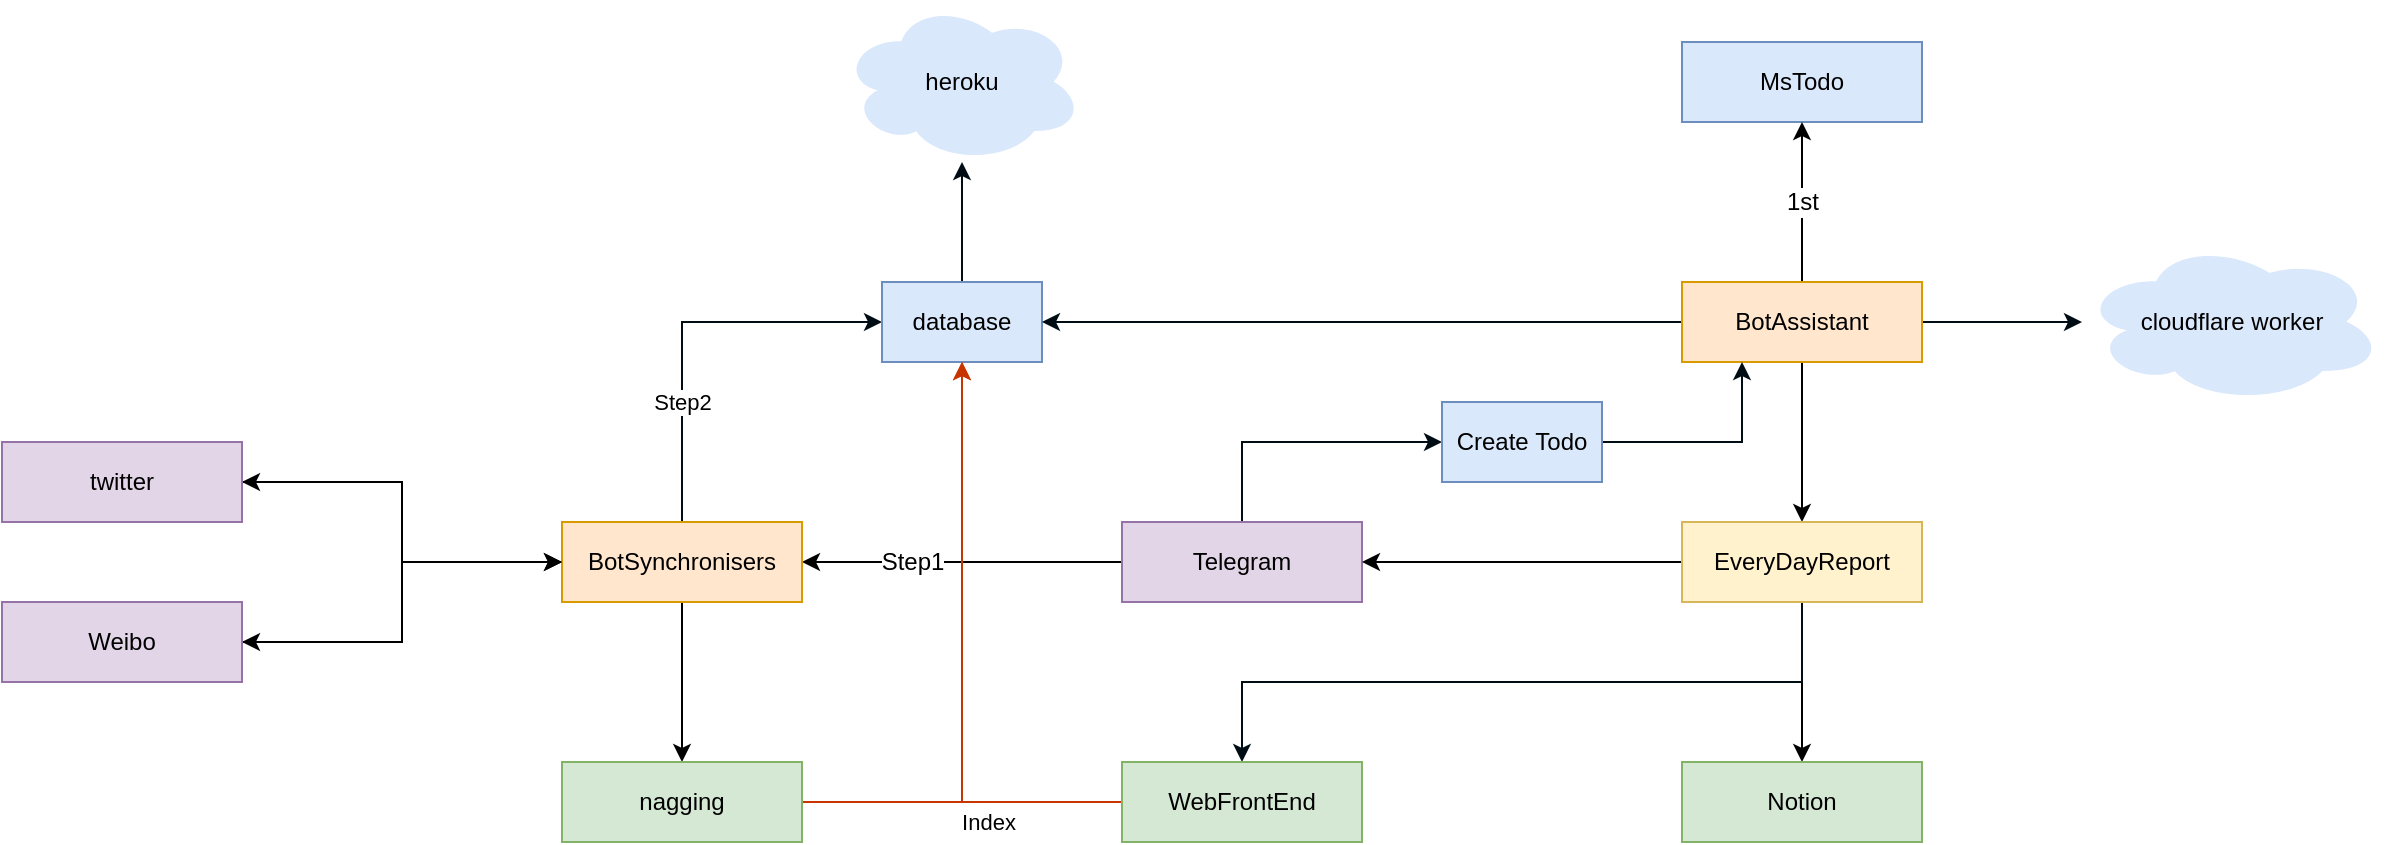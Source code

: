<mxfile version="14.9.2" type="github">
  <diagram id="Yl6dV2IaEoDvSQR5ONot" name="第 1 页">
    <mxGraphModel dx="2249" dy="833" grid="1" gridSize="10" guides="1" tooltips="1" connect="1" arrows="1" fold="1" page="1" pageScale="1" pageWidth="827" pageHeight="1169" math="0" shadow="0">
      <root>
        <mxCell id="0" />
        <mxCell id="1" parent="0" />
        <mxCell id="vvfs7sWrqaEK6Ch1blQx-27" style="edgeStyle=orthogonalEdgeStyle;rounded=0;orthogonalLoop=1;jettySize=auto;html=1;exitX=0;exitY=0.5;exitDx=0;exitDy=0;entryX=1;entryY=0.5;entryDx=0;entryDy=0;" edge="1" parent="1" source="vvfs7sWrqaEK6Ch1blQx-1" target="vvfs7sWrqaEK6Ch1blQx-3">
          <mxGeometry relative="1" as="geometry" />
        </mxCell>
        <mxCell id="vvfs7sWrqaEK6Ch1blQx-50" style="edgeStyle=orthogonalEdgeStyle;rounded=0;orthogonalLoop=1;jettySize=auto;html=1;exitX=0.5;exitY=0;exitDx=0;exitDy=0;entryX=0;entryY=0.5;entryDx=0;entryDy=0;strokeColor=#000D14;" edge="1" parent="1" source="vvfs7sWrqaEK6Ch1blQx-1" target="vvfs7sWrqaEK6Ch1blQx-49">
          <mxGeometry relative="1" as="geometry" />
        </mxCell>
        <mxCell id="vvfs7sWrqaEK6Ch1blQx-1" value="Telegram" style="rounded=0;whiteSpace=wrap;html=1;fillColor=#e1d5e7;strokeColor=#9673a6;" vertex="1" parent="1">
          <mxGeometry x="360" y="320" width="120" height="40" as="geometry" />
        </mxCell>
        <mxCell id="vvfs7sWrqaEK6Ch1blQx-26" style="edgeStyle=orthogonalEdgeStyle;rounded=0;orthogonalLoop=1;jettySize=auto;html=1;exitX=0.5;exitY=1;exitDx=0;exitDy=0;entryX=0.5;entryY=0;entryDx=0;entryDy=0;" edge="1" parent="1" source="vvfs7sWrqaEK6Ch1blQx-3" target="vvfs7sWrqaEK6Ch1blQx-8">
          <mxGeometry relative="1" as="geometry" />
        </mxCell>
        <mxCell id="vvfs7sWrqaEK6Ch1blQx-28" style="edgeStyle=orthogonalEdgeStyle;rounded=0;orthogonalLoop=1;jettySize=auto;html=1;exitX=0;exitY=0.5;exitDx=0;exitDy=0;entryX=1;entryY=0.5;entryDx=0;entryDy=0;" edge="1" parent="1" source="vvfs7sWrqaEK6Ch1blQx-3" target="vvfs7sWrqaEK6Ch1blQx-6">
          <mxGeometry relative="1" as="geometry" />
        </mxCell>
        <mxCell id="vvfs7sWrqaEK6Ch1blQx-29" style="edgeStyle=orthogonalEdgeStyle;rounded=0;orthogonalLoop=1;jettySize=auto;html=1;exitX=0;exitY=0.5;exitDx=0;exitDy=0;entryX=1;entryY=0.5;entryDx=0;entryDy=0;" edge="1" parent="1" source="vvfs7sWrqaEK6Ch1blQx-3" target="vvfs7sWrqaEK6Ch1blQx-5">
          <mxGeometry relative="1" as="geometry" />
        </mxCell>
        <mxCell id="vvfs7sWrqaEK6Ch1blQx-32" style="edgeStyle=orthogonalEdgeStyle;rounded=0;orthogonalLoop=1;jettySize=auto;html=1;exitX=0.5;exitY=0;exitDx=0;exitDy=0;entryX=0;entryY=0.5;entryDx=0;entryDy=0;strokeColor=#000D14;" edge="1" parent="1" source="vvfs7sWrqaEK6Ch1blQx-3" target="vvfs7sWrqaEK6Ch1blQx-7">
          <mxGeometry relative="1" as="geometry" />
        </mxCell>
        <mxCell id="vvfs7sWrqaEK6Ch1blQx-41" value="Step2" style="edgeLabel;html=1;align=center;verticalAlign=middle;resizable=0;points=[];" vertex="1" connectable="0" parent="vvfs7sWrqaEK6Ch1blQx-32">
          <mxGeometry x="-0.4" y="-6" relative="1" as="geometry">
            <mxPoint x="-6" as="offset" />
          </mxGeometry>
        </mxCell>
        <mxCell id="vvfs7sWrqaEK6Ch1blQx-3" value="BotSynchronisers" style="whiteSpace=wrap;html=1;rounded=0;fillColor=#ffe6cc;strokeColor=#d79b00;" vertex="1" parent="1">
          <mxGeometry x="80" y="320" width="120" height="40" as="geometry" />
        </mxCell>
        <mxCell id="vvfs7sWrqaEK6Ch1blQx-24" style="edgeStyle=orthogonalEdgeStyle;rounded=0;orthogonalLoop=1;jettySize=auto;html=1;exitX=1;exitY=0.5;exitDx=0;exitDy=0;" edge="1" parent="1" source="vvfs7sWrqaEK6Ch1blQx-5" target="vvfs7sWrqaEK6Ch1blQx-3">
          <mxGeometry relative="1" as="geometry" />
        </mxCell>
        <mxCell id="vvfs7sWrqaEK6Ch1blQx-5" value="Weibo" style="rounded=0;whiteSpace=wrap;html=1;fillColor=#e1d5e7;strokeColor=#9673a6;" vertex="1" parent="1">
          <mxGeometry x="-200" y="360" width="120" height="40" as="geometry" />
        </mxCell>
        <mxCell id="vvfs7sWrqaEK6Ch1blQx-25" style="edgeStyle=orthogonalEdgeStyle;rounded=0;orthogonalLoop=1;jettySize=auto;html=1;exitX=1;exitY=0.5;exitDx=0;exitDy=0;entryX=0;entryY=0.5;entryDx=0;entryDy=0;" edge="1" parent="1" source="vvfs7sWrqaEK6Ch1blQx-6" target="vvfs7sWrqaEK6Ch1blQx-3">
          <mxGeometry relative="1" as="geometry">
            <Array as="points">
              <mxPoint y="300" />
              <mxPoint y="340" />
            </Array>
          </mxGeometry>
        </mxCell>
        <mxCell id="vvfs7sWrqaEK6Ch1blQx-6" value="twitter" style="rounded=0;whiteSpace=wrap;html=1;fillColor=#e1d5e7;strokeColor=#9673a6;" vertex="1" parent="1">
          <mxGeometry x="-200" y="280" width="120" height="40" as="geometry" />
        </mxCell>
        <mxCell id="vvfs7sWrqaEK6Ch1blQx-44" value="" style="edgeStyle=orthogonalEdgeStyle;rounded=0;orthogonalLoop=1;jettySize=auto;html=1;strokeColor=#000D14;" edge="1" parent="1" source="vvfs7sWrqaEK6Ch1blQx-7" target="vvfs7sWrqaEK6Ch1blQx-43">
          <mxGeometry relative="1" as="geometry" />
        </mxCell>
        <mxCell id="vvfs7sWrqaEK6Ch1blQx-7" value="database" style="rounded=0;whiteSpace=wrap;html=1;fillColor=#dae8fc;strokeColor=#6c8ebf;" vertex="1" parent="1">
          <mxGeometry x="240" y="200" width="80" height="40" as="geometry" />
        </mxCell>
        <mxCell id="vvfs7sWrqaEK6Ch1blQx-34" style="edgeStyle=orthogonalEdgeStyle;rounded=0;orthogonalLoop=1;jettySize=auto;html=1;exitX=1;exitY=0.5;exitDx=0;exitDy=0;strokeColor=#C73500;fillColor=#fa6800;" edge="1" parent="1" source="vvfs7sWrqaEK6Ch1blQx-8" target="vvfs7sWrqaEK6Ch1blQx-7">
          <mxGeometry relative="1" as="geometry" />
        </mxCell>
        <mxCell id="vvfs7sWrqaEK6Ch1blQx-8" value="nagging" style="rounded=0;whiteSpace=wrap;html=1;fillColor=#d5e8d4;strokeColor=#82b366;" vertex="1" parent="1">
          <mxGeometry x="80" y="440" width="120" height="40" as="geometry" />
        </mxCell>
        <mxCell id="vvfs7sWrqaEK6Ch1blQx-9" value="MsTodo" style="rounded=0;whiteSpace=wrap;html=1;fillColor=#dae8fc;strokeColor=#6C8EBF;" vertex="1" parent="1">
          <mxGeometry x="640" y="80" width="120" height="40" as="geometry" />
        </mxCell>
        <mxCell id="vvfs7sWrqaEK6Ch1blQx-15" style="edgeStyle=orthogonalEdgeStyle;rounded=0;orthogonalLoop=1;jettySize=auto;html=1;" edge="1" parent="1" source="vvfs7sWrqaEK6Ch1blQx-10" target="vvfs7sWrqaEK6Ch1blQx-11">
          <mxGeometry relative="1" as="geometry" />
        </mxCell>
        <mxCell id="vvfs7sWrqaEK6Ch1blQx-22" style="edgeStyle=orthogonalEdgeStyle;rounded=0;orthogonalLoop=1;jettySize=auto;html=1;exitX=0.5;exitY=0;exitDx=0;exitDy=0;entryX=0.5;entryY=1;entryDx=0;entryDy=0;" edge="1" parent="1" source="vvfs7sWrqaEK6Ch1blQx-10" target="vvfs7sWrqaEK6Ch1blQx-9">
          <mxGeometry relative="1" as="geometry" />
        </mxCell>
        <mxCell id="vvfs7sWrqaEK6Ch1blQx-33" style="edgeStyle=orthogonalEdgeStyle;rounded=0;orthogonalLoop=1;jettySize=auto;html=1;exitX=0;exitY=0.5;exitDx=0;exitDy=0;entryX=1;entryY=0.5;entryDx=0;entryDy=0;strokeColor=#000D14;" edge="1" parent="1" source="vvfs7sWrqaEK6Ch1blQx-10" target="vvfs7sWrqaEK6Ch1blQx-7">
          <mxGeometry relative="1" as="geometry" />
        </mxCell>
        <mxCell id="vvfs7sWrqaEK6Ch1blQx-46" value="" style="edgeStyle=orthogonalEdgeStyle;rounded=0;orthogonalLoop=1;jettySize=auto;html=1;strokeColor=#000D14;" edge="1" parent="1" source="vvfs7sWrqaEK6Ch1blQx-10" target="vvfs7sWrqaEK6Ch1blQx-45">
          <mxGeometry relative="1" as="geometry" />
        </mxCell>
        <mxCell id="vvfs7sWrqaEK6Ch1blQx-10" value="BotAssistant" style="rounded=0;whiteSpace=wrap;html=1;fillColor=#ffe6cc;strokeColor=#d79b00;" vertex="1" parent="1">
          <mxGeometry x="640" y="200" width="120" height="40" as="geometry" />
        </mxCell>
        <mxCell id="vvfs7sWrqaEK6Ch1blQx-16" style="edgeStyle=orthogonalEdgeStyle;rounded=0;orthogonalLoop=1;jettySize=auto;html=1;" edge="1" parent="1" source="vvfs7sWrqaEK6Ch1blQx-11" target="vvfs7sWrqaEK6Ch1blQx-13">
          <mxGeometry relative="1" as="geometry" />
        </mxCell>
        <mxCell id="vvfs7sWrqaEK6Ch1blQx-17" style="edgeStyle=orthogonalEdgeStyle;rounded=0;orthogonalLoop=1;jettySize=auto;html=1;entryX=1;entryY=0.5;entryDx=0;entryDy=0;" edge="1" parent="1" source="vvfs7sWrqaEK6Ch1blQx-11" target="vvfs7sWrqaEK6Ch1blQx-1">
          <mxGeometry relative="1" as="geometry" />
        </mxCell>
        <mxCell id="vvfs7sWrqaEK6Ch1blQx-42" style="edgeStyle=orthogonalEdgeStyle;rounded=0;orthogonalLoop=1;jettySize=auto;html=1;exitX=0.5;exitY=1;exitDx=0;exitDy=0;strokeColor=#000D14;" edge="1" parent="1" source="vvfs7sWrqaEK6Ch1blQx-11" target="vvfs7sWrqaEK6Ch1blQx-12">
          <mxGeometry relative="1" as="geometry" />
        </mxCell>
        <mxCell id="vvfs7sWrqaEK6Ch1blQx-11" value="EveryDayReport" style="rounded=0;whiteSpace=wrap;html=1;fillColor=#fff2cc;strokeColor=#d6b656;" vertex="1" parent="1">
          <mxGeometry x="640" y="320" width="120" height="40" as="geometry" />
        </mxCell>
        <mxCell id="vvfs7sWrqaEK6Ch1blQx-38" style="edgeStyle=orthogonalEdgeStyle;rounded=0;orthogonalLoop=1;jettySize=auto;html=1;exitX=0;exitY=0.5;exitDx=0;exitDy=0;entryX=0.5;entryY=1;entryDx=0;entryDy=0;strokeColor=#C73500;fillColor=#fa6800;" edge="1" parent="1" source="vvfs7sWrqaEK6Ch1blQx-12" target="vvfs7sWrqaEK6Ch1blQx-7">
          <mxGeometry relative="1" as="geometry" />
        </mxCell>
        <mxCell id="vvfs7sWrqaEK6Ch1blQx-39" value="Index" style="edgeLabel;html=1;align=center;verticalAlign=middle;resizable=0;points=[];labelBackgroundColor=none;" vertex="1" connectable="0" parent="vvfs7sWrqaEK6Ch1blQx-38">
          <mxGeometry x="-0.795" y="6" relative="1" as="geometry">
            <mxPoint x="-37" y="4" as="offset" />
          </mxGeometry>
        </mxCell>
        <mxCell id="vvfs7sWrqaEK6Ch1blQx-12" value="WebFrontEnd" style="rounded=0;whiteSpace=wrap;html=1;fillColor=#d5e8d4;strokeColor=#82b366;" vertex="1" parent="1">
          <mxGeometry x="360" y="440" width="120" height="40" as="geometry" />
        </mxCell>
        <mxCell id="vvfs7sWrqaEK6Ch1blQx-13" value="Notion" style="rounded=0;whiteSpace=wrap;html=1;fillColor=#d5e8d4;strokeColor=#82b366;" vertex="1" parent="1">
          <mxGeometry x="640" y="440" width="120" height="40" as="geometry" />
        </mxCell>
        <mxCell id="vvfs7sWrqaEK6Ch1blQx-40" value="Step1" style="text;html=1;align=center;verticalAlign=middle;resizable=0;points=[];autosize=1;strokeColor=none;labelBackgroundColor=#ffffff;" vertex="1" parent="1">
          <mxGeometry x="230" y="330" width="50" height="20" as="geometry" />
        </mxCell>
        <mxCell id="vvfs7sWrqaEK6Ch1blQx-43" value="heroku" style="ellipse;shape=cloud;whiteSpace=wrap;html=1;rounded=0;fillColor=#DAE8FC;strokeColor=#DAE8FC;" vertex="1" parent="1">
          <mxGeometry x="220" y="60" width="120" height="80" as="geometry" />
        </mxCell>
        <mxCell id="vvfs7sWrqaEK6Ch1blQx-45" value="cloudflare&amp;nbsp;worker" style="ellipse;shape=cloud;whiteSpace=wrap;html=1;rounded=0;fillColor=#DAE8FC;strokeColor=#DAE8FC;" vertex="1" parent="1">
          <mxGeometry x="840" y="180" width="150" height="80" as="geometry" />
        </mxCell>
        <mxCell id="vvfs7sWrqaEK6Ch1blQx-47" value="1st" style="text;html=1;align=center;verticalAlign=middle;resizable=0;points=[];autosize=1;strokeColor=none;labelBackgroundColor=#ffffff;" vertex="1" parent="1">
          <mxGeometry x="685" y="150" width="30" height="20" as="geometry" />
        </mxCell>
        <mxCell id="vvfs7sWrqaEK6Ch1blQx-51" style="edgeStyle=orthogonalEdgeStyle;rounded=0;orthogonalLoop=1;jettySize=auto;html=1;exitX=1;exitY=0.5;exitDx=0;exitDy=0;entryX=0.25;entryY=1;entryDx=0;entryDy=0;strokeColor=#000D14;" edge="1" parent="1" source="vvfs7sWrqaEK6Ch1blQx-49" target="vvfs7sWrqaEK6Ch1blQx-10">
          <mxGeometry relative="1" as="geometry" />
        </mxCell>
        <mxCell id="vvfs7sWrqaEK6Ch1blQx-49" value="Create&amp;nbsp;Todo" style="rounded=0;whiteSpace=wrap;html=1;labelBackgroundColor=none;fillColor=#DAE8FC;labelBorderColor=none;strokeColor=#6C8EBF;" vertex="1" parent="1">
          <mxGeometry x="520" y="260" width="80" height="40" as="geometry" />
        </mxCell>
      </root>
    </mxGraphModel>
  </diagram>
</mxfile>
